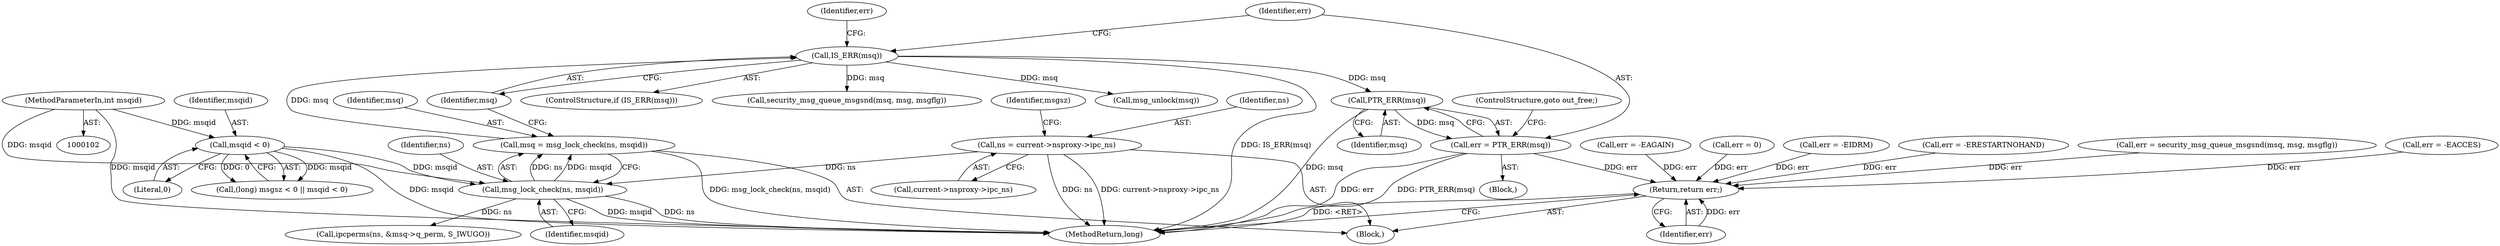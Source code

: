 digraph "0_linux_6062a8dc0517bce23e3c2f7d2fea5e22411269a3@pointer" {
"1000178" [label="(Call,PTR_ERR(msq))"];
"1000173" [label="(Call,IS_ERR(msq))"];
"1000167" [label="(Call,msq = msg_lock_check(ns, msqid))"];
"1000169" [label="(Call,msg_lock_check(ns, msqid))"];
"1000113" [label="(Call,ns = current->nsproxy->ipc_ns)"];
"1000133" [label="(Call,msqid < 0)"];
"1000103" [label="(MethodParameterIn,int msqid)"];
"1000176" [label="(Call,err = PTR_ERR(msq))"];
"1000340" [label="(Return,return err;)"];
"1000342" [label="(MethodReturn,long)"];
"1000185" [label="(Identifier,err)"];
"1000340" [label="(Return,return err;)"];
"1000179" [label="(Identifier,msq)"];
"1000233" [label="(Call,err = -EAGAIN)"];
"1000172" [label="(ControlStructure,if (IS_ERR(msq)))"];
"1000114" [label="(Identifier,ns)"];
"1000178" [label="(Call,PTR_ERR(msq))"];
"1000113" [label="(Call,ns = current->nsproxy->ipc_ns)"];
"1000177" [label="(Identifier,err)"];
"1000103" [label="(MethodParameterIn,int msqid)"];
"1000168" [label="(Identifier,msq)"];
"1000115" [label="(Call,current->nsproxy->ipc_ns)"];
"1000180" [label="(ControlStructure,goto out_free;)"];
"1000324" [label="(Call,err = 0)"];
"1000171" [label="(Identifier,msqid)"];
"1000169" [label="(Call,msg_lock_check(ns, msqid))"];
"1000175" [label="(Block,)"];
"1000176" [label="(Call,err = PTR_ERR(msq))"];
"1000135" [label="(Literal,0)"];
"1000199" [label="(Call,security_msg_queue_msgsnd(msq, msg, msgflg))"];
"1000261" [label="(Call,err = -EIDRM)"];
"1000174" [label="(Identifier,msq)"];
"1000133" [label="(Call,msqid < 0)"];
"1000273" [label="(Call,err = -ERESTARTNOHAND)"];
"1000197" [label="(Call,err = security_msg_queue_msgsnd(msq, msg, msgflg))"];
"1000184" [label="(Call,err = -EACCES)"];
"1000127" [label="(Call,(long) msgsz < 0 || msqid < 0)"];
"1000108" [label="(Block,)"];
"1000123" [label="(Identifier,msgsz)"];
"1000341" [label="(Identifier,err)"];
"1000189" [label="(Call,ipcperms(ns, &msq->q_perm, S_IWUGO))"];
"1000173" [label="(Call,IS_ERR(msq))"];
"1000331" [label="(Call,msg_unlock(msq))"];
"1000170" [label="(Identifier,ns)"];
"1000167" [label="(Call,msq = msg_lock_check(ns, msqid))"];
"1000134" [label="(Identifier,msqid)"];
"1000178" -> "1000176"  [label="AST: "];
"1000178" -> "1000179"  [label="CFG: "];
"1000179" -> "1000178"  [label="AST: "];
"1000176" -> "1000178"  [label="CFG: "];
"1000178" -> "1000342"  [label="DDG: msq"];
"1000178" -> "1000176"  [label="DDG: msq"];
"1000173" -> "1000178"  [label="DDG: msq"];
"1000173" -> "1000172"  [label="AST: "];
"1000173" -> "1000174"  [label="CFG: "];
"1000174" -> "1000173"  [label="AST: "];
"1000177" -> "1000173"  [label="CFG: "];
"1000185" -> "1000173"  [label="CFG: "];
"1000173" -> "1000342"  [label="DDG: IS_ERR(msq)"];
"1000167" -> "1000173"  [label="DDG: msq"];
"1000173" -> "1000199"  [label="DDG: msq"];
"1000173" -> "1000331"  [label="DDG: msq"];
"1000167" -> "1000108"  [label="AST: "];
"1000167" -> "1000169"  [label="CFG: "];
"1000168" -> "1000167"  [label="AST: "];
"1000169" -> "1000167"  [label="AST: "];
"1000174" -> "1000167"  [label="CFG: "];
"1000167" -> "1000342"  [label="DDG: msg_lock_check(ns, msqid)"];
"1000169" -> "1000167"  [label="DDG: ns"];
"1000169" -> "1000167"  [label="DDG: msqid"];
"1000169" -> "1000171"  [label="CFG: "];
"1000170" -> "1000169"  [label="AST: "];
"1000171" -> "1000169"  [label="AST: "];
"1000169" -> "1000342"  [label="DDG: msqid"];
"1000169" -> "1000342"  [label="DDG: ns"];
"1000113" -> "1000169"  [label="DDG: ns"];
"1000133" -> "1000169"  [label="DDG: msqid"];
"1000103" -> "1000169"  [label="DDG: msqid"];
"1000169" -> "1000189"  [label="DDG: ns"];
"1000113" -> "1000108"  [label="AST: "];
"1000113" -> "1000115"  [label="CFG: "];
"1000114" -> "1000113"  [label="AST: "];
"1000115" -> "1000113"  [label="AST: "];
"1000123" -> "1000113"  [label="CFG: "];
"1000113" -> "1000342"  [label="DDG: ns"];
"1000113" -> "1000342"  [label="DDG: current->nsproxy->ipc_ns"];
"1000133" -> "1000127"  [label="AST: "];
"1000133" -> "1000135"  [label="CFG: "];
"1000134" -> "1000133"  [label="AST: "];
"1000135" -> "1000133"  [label="AST: "];
"1000127" -> "1000133"  [label="CFG: "];
"1000133" -> "1000342"  [label="DDG: msqid"];
"1000133" -> "1000127"  [label="DDG: msqid"];
"1000133" -> "1000127"  [label="DDG: 0"];
"1000103" -> "1000133"  [label="DDG: msqid"];
"1000103" -> "1000102"  [label="AST: "];
"1000103" -> "1000342"  [label="DDG: msqid"];
"1000176" -> "1000175"  [label="AST: "];
"1000177" -> "1000176"  [label="AST: "];
"1000180" -> "1000176"  [label="CFG: "];
"1000176" -> "1000342"  [label="DDG: PTR_ERR(msq)"];
"1000176" -> "1000342"  [label="DDG: err"];
"1000176" -> "1000340"  [label="DDG: err"];
"1000340" -> "1000108"  [label="AST: "];
"1000340" -> "1000341"  [label="CFG: "];
"1000341" -> "1000340"  [label="AST: "];
"1000342" -> "1000340"  [label="CFG: "];
"1000340" -> "1000342"  [label="DDG: <RET>"];
"1000341" -> "1000340"  [label="DDG: err"];
"1000184" -> "1000340"  [label="DDG: err"];
"1000273" -> "1000340"  [label="DDG: err"];
"1000261" -> "1000340"  [label="DDG: err"];
"1000324" -> "1000340"  [label="DDG: err"];
"1000233" -> "1000340"  [label="DDG: err"];
"1000197" -> "1000340"  [label="DDG: err"];
}
